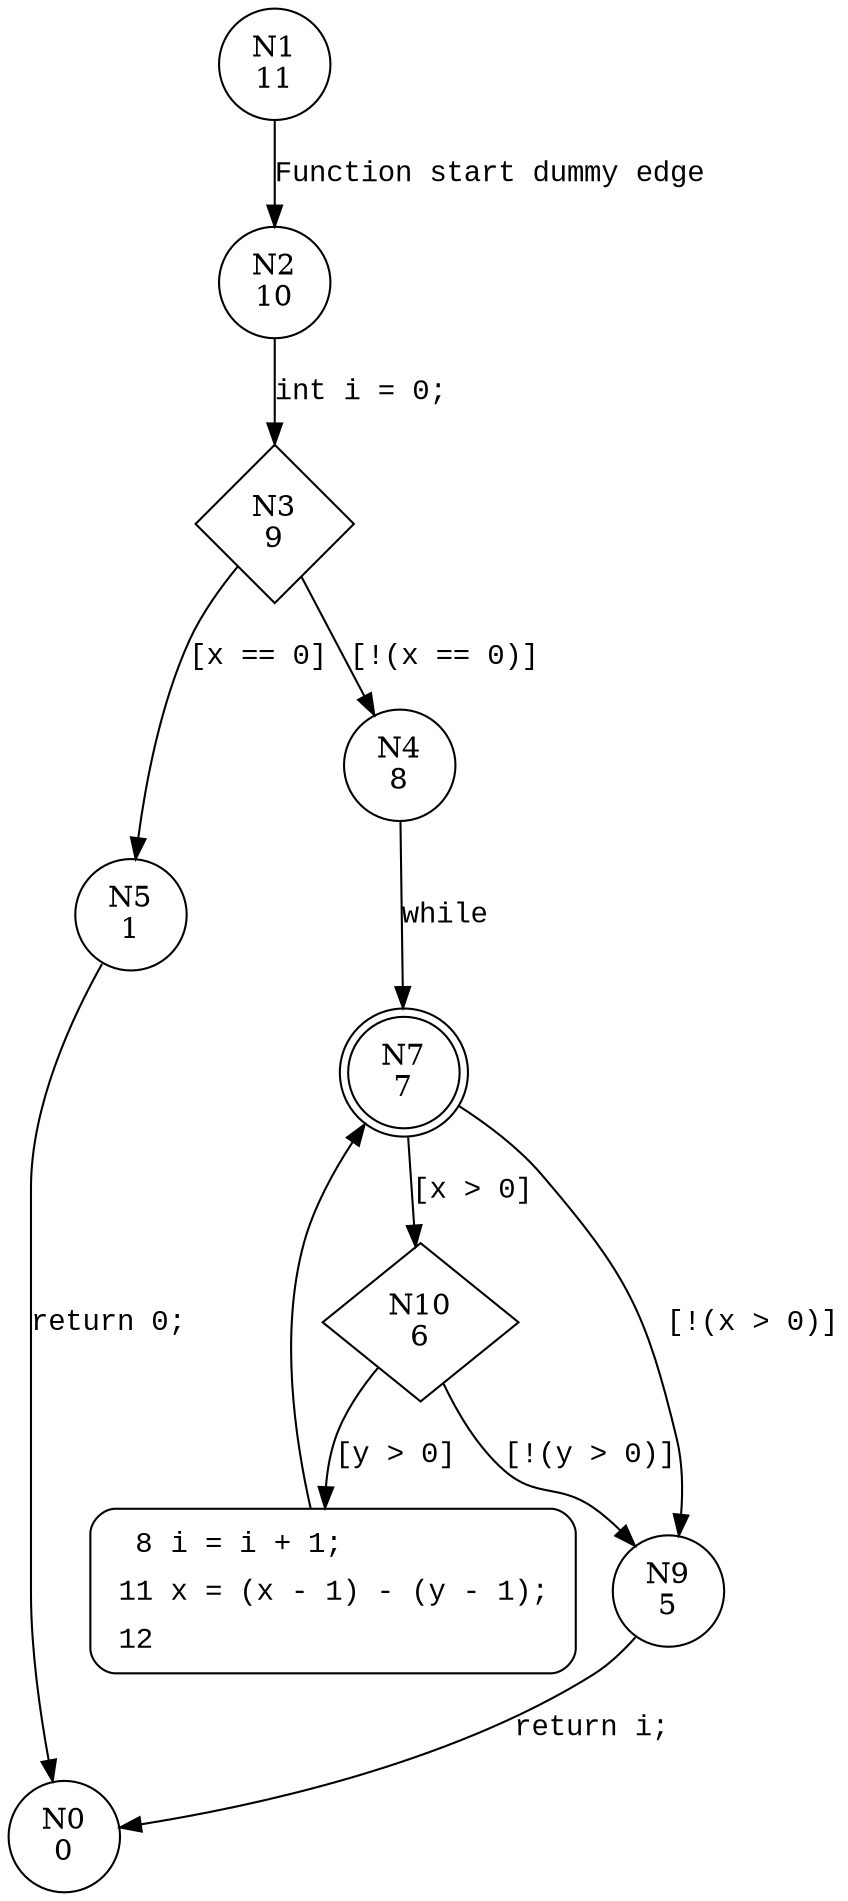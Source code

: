 digraph quot {
1 [shape="circle" label="N1\n11"]
2 [shape="circle" label="N2\n10"]
3 [shape="diamond" label="N3\n9"]
5 [shape="circle" label="N5\n1"]
4 [shape="circle" label="N4\n8"]
7 [shape="doublecircle" label="N7\n7"]
10 [shape="diamond" label="N10\n6"]
9 [shape="circle" label="N9\n5"]
0 [shape="circle" label="N0\n0"]
8 [shape="circle" label="N8\n4"]
8 [style="filled,bold" penwidth="1" fillcolor="white" fontname="Courier New" shape="Mrecord" label=<<table border="0" cellborder="0" cellpadding="3" bgcolor="white"><tr><td align="right">8</td><td align="left">i = i + 1;</td></tr><tr><td align="right">11</td><td align="left">x = (x - 1) - (y - 1);</td></tr><tr><td align="right">12</td><td align="left"></td></tr></table>>]
8 -> 7[label=""]
1 -> 2 [label="Function start dummy edge" fontname="Courier New"]
3 -> 5 [label="[x == 0]" fontname="Courier New"]
3 -> 4 [label="[!(x == 0)]" fontname="Courier New"]
7 -> 10 [label="[x > 0]" fontname="Courier New"]
7 -> 9 [label="[!(x > 0)]" fontname="Courier New"]
9 -> 0 [label="return i;" fontname="Courier New"]
10 -> 8 [label="[y > 0]" fontname="Courier New"]
10 -> 9 [label="[!(y > 0)]" fontname="Courier New"]
5 -> 0 [label="return 0;" fontname="Courier New"]
2 -> 3 [label="int i = 0;" fontname="Courier New"]
4 -> 7 [label="while" fontname="Courier New"]
}